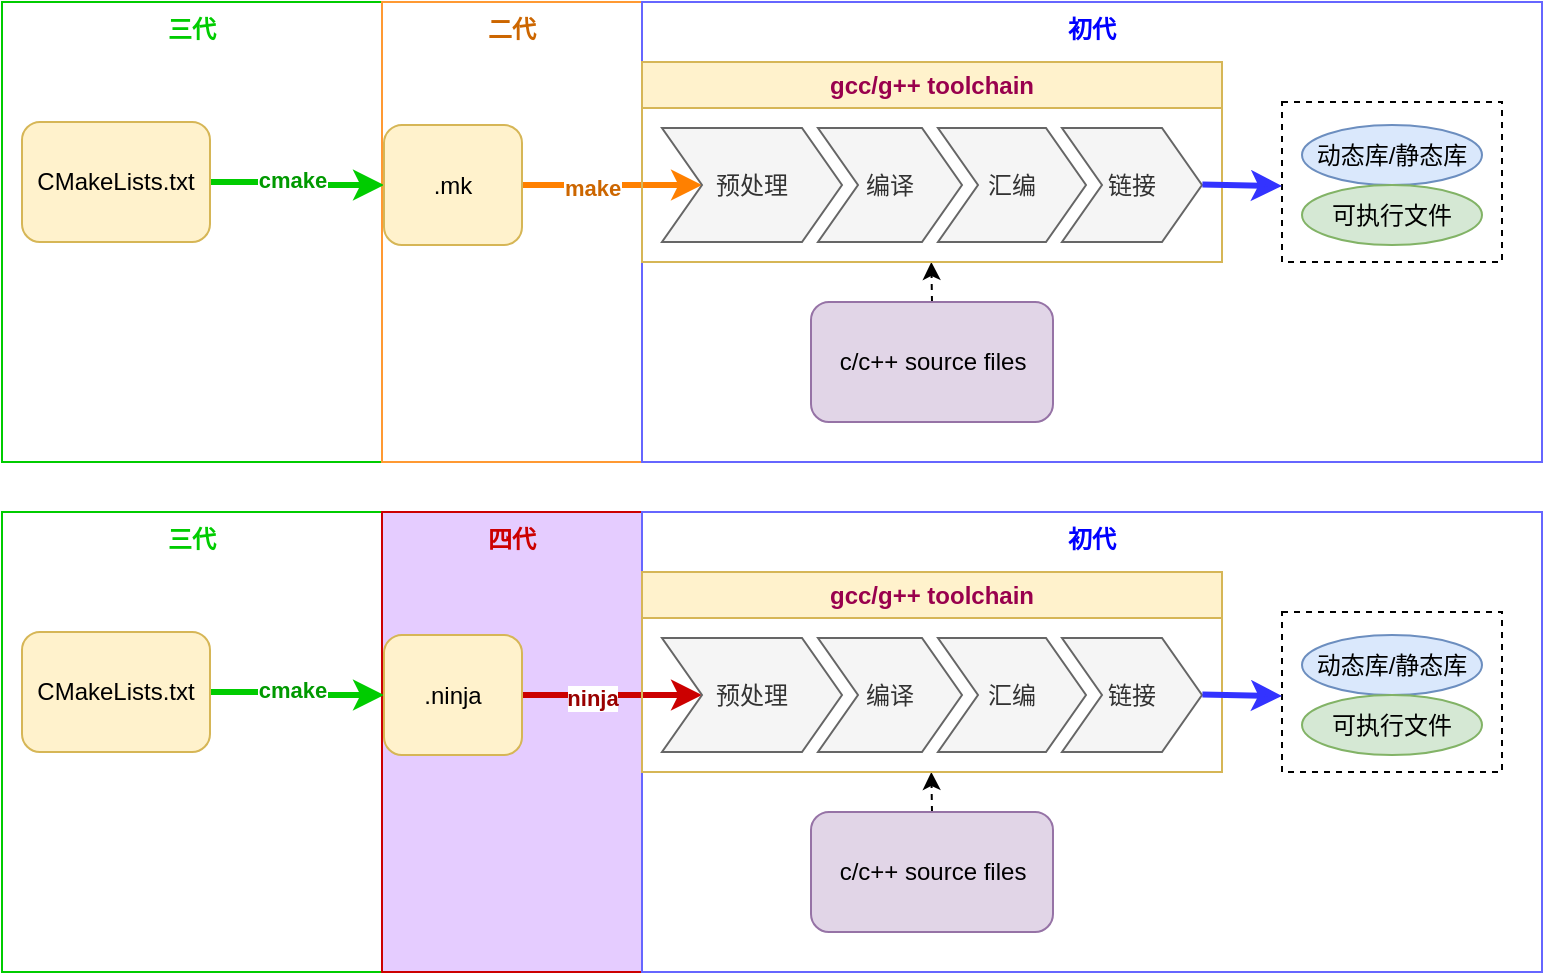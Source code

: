<mxfile version="22.1.16" type="github">
  <diagram name="第 1 页" id="wux_IqHQ8Wf4AbaftWKg">
    <mxGraphModel dx="1094" dy="650" grid="0" gridSize="10" guides="1" tooltips="1" connect="1" arrows="1" fold="1" page="0" pageScale="1" pageWidth="1169" pageHeight="827" math="0" shadow="0">
      <root>
        <mxCell id="0" />
        <mxCell id="1" parent="0" />
        <mxCell id="bOmouLmQHQ1E_hBL-qIi-51" value="三代" style="rounded=0;whiteSpace=wrap;html=1;strokeColor=#00CC00;verticalAlign=top;fontStyle=1;fontColor=#00CC00;movable=0;resizable=0;rotatable=0;deletable=0;editable=0;locked=1;connectable=0;" vertex="1" parent="1">
          <mxGeometry x="90" y="10" width="190" height="230" as="geometry" />
        </mxCell>
        <mxCell id="bOmouLmQHQ1E_hBL-qIi-50" value="二代" style="rounded=0;whiteSpace=wrap;html=1;strokeColor=#FF9933;verticalAlign=top;fontStyle=1;fontColor=#CC6600;movable=0;resizable=0;rotatable=0;deletable=0;editable=0;locked=1;connectable=0;" vertex="1" parent="1">
          <mxGeometry x="280" y="10" width="130" height="230" as="geometry" />
        </mxCell>
        <mxCell id="bOmouLmQHQ1E_hBL-qIi-49" value="初代" style="rounded=0;whiteSpace=wrap;html=1;strokeColor=#6666FF;verticalAlign=top;fontStyle=1;fontColor=#0000FF;movable=0;resizable=0;rotatable=0;deletable=0;editable=0;locked=1;connectable=0;" vertex="1" parent="1">
          <mxGeometry x="410" y="10" width="450" height="230" as="geometry" />
        </mxCell>
        <mxCell id="bOmouLmQHQ1E_hBL-qIi-45" value="" style="rounded=0;whiteSpace=wrap;html=1;dashed=1;fillColor=none;movable=0;resizable=0;rotatable=0;deletable=0;editable=0;locked=1;connectable=0;" vertex="1" parent="1">
          <mxGeometry x="730" y="60" width="110" height="80" as="geometry" />
        </mxCell>
        <mxCell id="bOmouLmQHQ1E_hBL-qIi-47" style="edgeStyle=orthogonalEdgeStyle;rounded=0;orthogonalLoop=1;jettySize=auto;html=1;exitX=0.5;exitY=0;exitDx=0;exitDy=0;dashed=1;movable=0;resizable=0;rotatable=0;deletable=0;editable=0;locked=1;connectable=0;" edge="1" parent="1" source="bOmouLmQHQ1E_hBL-qIi-1">
          <mxGeometry relative="1" as="geometry">
            <mxPoint x="554.667" y="140" as="targetPoint" />
          </mxGeometry>
        </mxCell>
        <mxCell id="bOmouLmQHQ1E_hBL-qIi-1" value="c/c++ source files" style="rounded=1;whiteSpace=wrap;html=1;fillColor=#e1d5e7;strokeColor=#9673a6;movable=0;resizable=0;rotatable=0;deletable=0;editable=0;locked=1;connectable=0;" vertex="1" parent="1">
          <mxGeometry x="494.5" y="160" width="121" height="60" as="geometry" />
        </mxCell>
        <mxCell id="bOmouLmQHQ1E_hBL-qIi-5" style="edgeStyle=orthogonalEdgeStyle;rounded=0;orthogonalLoop=1;jettySize=auto;html=1;exitX=1;exitY=0.5;exitDx=0;exitDy=0;strokeWidth=3;strokeColor=#00CC00;movable=0;resizable=0;rotatable=0;deletable=0;editable=0;locked=1;connectable=0;" edge="1" parent="1" source="bOmouLmQHQ1E_hBL-qIi-3" target="bOmouLmQHQ1E_hBL-qIi-4">
          <mxGeometry relative="1" as="geometry" />
        </mxCell>
        <mxCell id="bOmouLmQHQ1E_hBL-qIi-6" value="cmake" style="edgeLabel;html=1;align=center;verticalAlign=middle;resizable=0;points=[];fontStyle=1;fontColor=#009900;movable=0;rotatable=0;deletable=0;editable=0;locked=1;connectable=0;" vertex="1" connectable="0" parent="bOmouLmQHQ1E_hBL-qIi-5">
          <mxGeometry x="-0.086" y="1" relative="1" as="geometry">
            <mxPoint as="offset" />
          </mxGeometry>
        </mxCell>
        <mxCell id="bOmouLmQHQ1E_hBL-qIi-3" value="CMakeLists.txt" style="rounded=1;whiteSpace=wrap;html=1;fillColor=#fff2cc;strokeColor=#d6b656;movable=0;resizable=0;rotatable=0;deletable=0;editable=0;locked=1;connectable=0;" vertex="1" parent="1">
          <mxGeometry x="100" y="70" width="94" height="60" as="geometry" />
        </mxCell>
        <mxCell id="bOmouLmQHQ1E_hBL-qIi-8" style="edgeStyle=orthogonalEdgeStyle;rounded=0;orthogonalLoop=1;jettySize=auto;html=1;exitX=1;exitY=0.5;exitDx=0;exitDy=0;strokeWidth=3;strokeColor=#FF8000;movable=0;resizable=0;rotatable=0;deletable=0;editable=0;locked=1;connectable=0;" edge="1" parent="1" source="bOmouLmQHQ1E_hBL-qIi-4" target="bOmouLmQHQ1E_hBL-qIi-21">
          <mxGeometry relative="1" as="geometry">
            <mxPoint x="530" y="60" as="targetPoint" />
          </mxGeometry>
        </mxCell>
        <mxCell id="bOmouLmQHQ1E_hBL-qIi-30" value="make" style="edgeLabel;html=1;align=center;verticalAlign=middle;resizable=0;points=[];fontStyle=1;fontColor=#CC6600;movable=0;rotatable=0;deletable=0;editable=0;locked=1;connectable=0;" vertex="1" connectable="0" parent="bOmouLmQHQ1E_hBL-qIi-8">
          <mxGeometry x="-0.233" relative="1" as="geometry">
            <mxPoint y="1" as="offset" />
          </mxGeometry>
        </mxCell>
        <mxCell id="bOmouLmQHQ1E_hBL-qIi-4" value=".mk" style="rounded=1;whiteSpace=wrap;html=1;fillColor=#fff2cc;strokeColor=#d6b656;movable=0;resizable=0;rotatable=0;deletable=0;editable=0;locked=1;connectable=0;" vertex="1" parent="1">
          <mxGeometry x="281" y="71.5" width="69" height="60" as="geometry" />
        </mxCell>
        <mxCell id="bOmouLmQHQ1E_hBL-qIi-20" value="&lt;font color=&quot;#99004d&quot;&gt;gcc/g++ toolchain&lt;/font&gt;" style="swimlane;childLayout=stackLayout;horizontal=1;fillColor=#fff2cc;horizontalStack=1;resizeParent=1;resizeParentMax=0;resizeLast=0;collapsible=0;strokeColor=#d6b656;stackBorder=10;stackSpacing=-12;resizable=0;align=center;points=[];whiteSpace=wrap;html=1;movable=0;rotatable=0;deletable=0;editable=0;locked=1;connectable=0;" vertex="1" parent="1">
          <mxGeometry x="410" y="40" width="290" height="100" as="geometry" />
        </mxCell>
        <mxCell id="bOmouLmQHQ1E_hBL-qIi-21" value="预处理" style="shape=step;perimeter=stepPerimeter;fixedSize=1;points=[];whiteSpace=wrap;html=1;fillColor=#f5f5f5;fontColor=#333333;strokeColor=#666666;movable=0;resizable=0;rotatable=0;deletable=0;editable=0;locked=1;connectable=0;" vertex="1" parent="bOmouLmQHQ1E_hBL-qIi-20">
          <mxGeometry x="10" y="33" width="90" height="57" as="geometry" />
        </mxCell>
        <mxCell id="bOmouLmQHQ1E_hBL-qIi-22" value="编译" style="shape=step;perimeter=stepPerimeter;fixedSize=1;points=[];whiteSpace=wrap;html=1;fillColor=#f5f5f5;fontColor=#333333;strokeColor=#666666;movable=0;resizable=0;rotatable=0;deletable=0;editable=0;locked=1;connectable=0;" vertex="1" parent="bOmouLmQHQ1E_hBL-qIi-20">
          <mxGeometry x="88" y="33" width="72" height="57" as="geometry" />
        </mxCell>
        <mxCell id="bOmouLmQHQ1E_hBL-qIi-23" value="汇编" style="shape=step;perimeter=stepPerimeter;fixedSize=1;points=[];whiteSpace=wrap;html=1;fillColor=#f5f5f5;fontColor=#333333;strokeColor=#666666;movable=0;resizable=0;rotatable=0;deletable=0;editable=0;locked=1;connectable=0;" vertex="1" parent="bOmouLmQHQ1E_hBL-qIi-20">
          <mxGeometry x="148" y="33" width="74" height="57" as="geometry" />
        </mxCell>
        <mxCell id="bOmouLmQHQ1E_hBL-qIi-24" value="链接" style="shape=step;perimeter=stepPerimeter;fixedSize=1;points=[];whiteSpace=wrap;html=1;fillColor=#f5f5f5;fontColor=#333333;strokeColor=#666666;movable=0;resizable=0;rotatable=0;deletable=0;editable=0;locked=1;connectable=0;" vertex="1" parent="bOmouLmQHQ1E_hBL-qIi-20">
          <mxGeometry x="210" y="33" width="70" height="57" as="geometry" />
        </mxCell>
        <mxCell id="bOmouLmQHQ1E_hBL-qIi-41" value="" style="endArrow=classic;html=1;rounded=0;exitX=1.003;exitY=0.496;exitDx=0;exitDy=0;exitPerimeter=0;strokeWidth=3;strokeColor=#3333FF;movable=0;resizable=0;rotatable=0;deletable=0;editable=0;locked=1;connectable=0;" edge="1" parent="1" source="bOmouLmQHQ1E_hBL-qIi-24">
          <mxGeometry width="50" height="50" relative="1" as="geometry">
            <mxPoint x="720" y="130" as="sourcePoint" />
            <mxPoint x="730" y="102" as="targetPoint" />
          </mxGeometry>
        </mxCell>
        <mxCell id="bOmouLmQHQ1E_hBL-qIi-44" value="动态库/静态库" style="shape=ellipse;html=1;dashed=0;whiteSpace=wrap;perimeter=ellipsePerimeter;fillColor=#dae8fc;strokeColor=#6c8ebf;movable=0;resizable=0;rotatable=0;deletable=0;editable=0;locked=1;connectable=0;" vertex="1" parent="1">
          <mxGeometry x="740" y="71.5" width="90" height="30" as="geometry" />
        </mxCell>
        <mxCell id="bOmouLmQHQ1E_hBL-qIi-43" value="可执行文件" style="shape=ellipse;html=1;dashed=0;whiteSpace=wrap;perimeter=ellipsePerimeter;fillColor=#d5e8d4;strokeColor=#82b366;movable=0;resizable=0;rotatable=0;deletable=0;editable=0;locked=1;connectable=0;" vertex="1" parent="1">
          <mxGeometry x="740" y="101.5" width="90" height="30" as="geometry" />
        </mxCell>
        <mxCell id="bOmouLmQHQ1E_hBL-qIi-53" value="三代" style="rounded=0;whiteSpace=wrap;html=1;strokeColor=#00CC00;verticalAlign=top;fontStyle=1;fontColor=#00CC00;movable=0;resizable=0;rotatable=0;deletable=0;editable=0;locked=1;connectable=0;" vertex="1" parent="1">
          <mxGeometry x="90" y="265" width="190" height="230" as="geometry" />
        </mxCell>
        <mxCell id="bOmouLmQHQ1E_hBL-qIi-54" value="四代" style="rounded=0;whiteSpace=wrap;html=1;strokeColor=#CC0000;verticalAlign=top;fontStyle=1;fontColor=#CC0000;fillColor=#E5CCFF;movable=0;resizable=0;rotatable=0;deletable=0;editable=0;locked=1;connectable=0;" vertex="1" parent="1">
          <mxGeometry x="280" y="265" width="130" height="230" as="geometry" />
        </mxCell>
        <mxCell id="bOmouLmQHQ1E_hBL-qIi-55" value="初代" style="rounded=0;whiteSpace=wrap;html=1;strokeColor=#6666FF;verticalAlign=top;fontStyle=1;fontColor=#0000FF;movable=0;resizable=0;rotatable=0;deletable=0;editable=0;locked=1;connectable=0;" vertex="1" parent="1">
          <mxGeometry x="410" y="265" width="450" height="230" as="geometry" />
        </mxCell>
        <mxCell id="bOmouLmQHQ1E_hBL-qIi-56" value="" style="rounded=0;whiteSpace=wrap;html=1;dashed=1;fillColor=none;movable=0;resizable=0;rotatable=0;deletable=0;editable=0;locked=1;connectable=0;" vertex="1" parent="1">
          <mxGeometry x="730" y="315" width="110" height="80" as="geometry" />
        </mxCell>
        <mxCell id="bOmouLmQHQ1E_hBL-qIi-57" style="edgeStyle=orthogonalEdgeStyle;rounded=0;orthogonalLoop=1;jettySize=auto;html=1;exitX=0.5;exitY=0;exitDx=0;exitDy=0;dashed=1;movable=0;resizable=0;rotatable=0;deletable=0;editable=0;locked=1;connectable=0;" edge="1" parent="1" source="bOmouLmQHQ1E_hBL-qIi-58">
          <mxGeometry relative="1" as="geometry">
            <mxPoint x="554.667" y="395" as="targetPoint" />
          </mxGeometry>
        </mxCell>
        <mxCell id="bOmouLmQHQ1E_hBL-qIi-58" value="c/c++ source files" style="rounded=1;whiteSpace=wrap;html=1;fillColor=#e1d5e7;strokeColor=#9673a6;movable=0;resizable=0;rotatable=0;deletable=0;editable=0;locked=1;connectable=0;" vertex="1" parent="1">
          <mxGeometry x="494.5" y="415" width="121" height="60" as="geometry" />
        </mxCell>
        <mxCell id="bOmouLmQHQ1E_hBL-qIi-59" style="edgeStyle=orthogonalEdgeStyle;rounded=0;orthogonalLoop=1;jettySize=auto;html=1;exitX=1;exitY=0.5;exitDx=0;exitDy=0;strokeWidth=3;strokeColor=#00CC00;movable=0;resizable=0;rotatable=0;deletable=0;editable=0;locked=1;connectable=0;" edge="1" parent="1" source="bOmouLmQHQ1E_hBL-qIi-61" target="bOmouLmQHQ1E_hBL-qIi-64">
          <mxGeometry relative="1" as="geometry" />
        </mxCell>
        <mxCell id="bOmouLmQHQ1E_hBL-qIi-60" value="cmake" style="edgeLabel;html=1;align=center;verticalAlign=middle;resizable=0;points=[];fontStyle=1;fontColor=#009900;movable=0;rotatable=0;deletable=0;editable=0;locked=1;connectable=0;" vertex="1" connectable="0" parent="bOmouLmQHQ1E_hBL-qIi-59">
          <mxGeometry x="-0.086" y="1" relative="1" as="geometry">
            <mxPoint as="offset" />
          </mxGeometry>
        </mxCell>
        <mxCell id="bOmouLmQHQ1E_hBL-qIi-61" value="CMakeLists.txt" style="rounded=1;whiteSpace=wrap;html=1;fillColor=#fff2cc;strokeColor=#d6b656;movable=0;resizable=0;rotatable=0;deletable=0;editable=0;locked=1;connectable=0;" vertex="1" parent="1">
          <mxGeometry x="100" y="325" width="94" height="60" as="geometry" />
        </mxCell>
        <mxCell id="bOmouLmQHQ1E_hBL-qIi-62" style="edgeStyle=orthogonalEdgeStyle;rounded=0;orthogonalLoop=1;jettySize=auto;html=1;exitX=1;exitY=0.5;exitDx=0;exitDy=0;strokeWidth=3;strokeColor=#CC0000;movable=0;resizable=0;rotatable=0;deletable=0;editable=0;locked=1;connectable=0;" edge="1" parent="1" source="bOmouLmQHQ1E_hBL-qIi-64" target="bOmouLmQHQ1E_hBL-qIi-66">
          <mxGeometry relative="1" as="geometry">
            <mxPoint x="530" y="315" as="targetPoint" />
          </mxGeometry>
        </mxCell>
        <mxCell id="bOmouLmQHQ1E_hBL-qIi-63" value="ninja" style="edgeLabel;html=1;align=center;verticalAlign=middle;resizable=0;points=[];fontStyle=1;fontColor=#990000;movable=0;rotatable=0;deletable=0;editable=0;locked=1;connectable=0;" vertex="1" connectable="0" parent="bOmouLmQHQ1E_hBL-qIi-62">
          <mxGeometry x="-0.233" relative="1" as="geometry">
            <mxPoint y="1" as="offset" />
          </mxGeometry>
        </mxCell>
        <mxCell id="bOmouLmQHQ1E_hBL-qIi-64" value=".ninja" style="rounded=1;whiteSpace=wrap;html=1;fillColor=#fff2cc;strokeColor=#d6b656;movable=0;resizable=0;rotatable=0;deletable=0;editable=0;locked=1;connectable=0;" vertex="1" parent="1">
          <mxGeometry x="281" y="326.5" width="69" height="60" as="geometry" />
        </mxCell>
        <mxCell id="bOmouLmQHQ1E_hBL-qIi-65" value="&lt;font color=&quot;#99004d&quot;&gt;gcc/g++ toolchain&lt;/font&gt;" style="swimlane;childLayout=stackLayout;horizontal=1;fillColor=#fff2cc;horizontalStack=1;resizeParent=1;resizeParentMax=0;resizeLast=0;collapsible=0;strokeColor=#d6b656;stackBorder=10;stackSpacing=-12;resizable=0;align=center;points=[];whiteSpace=wrap;html=1;movable=0;rotatable=0;deletable=0;editable=0;locked=1;connectable=0;" vertex="1" parent="1">
          <mxGeometry x="410" y="295" width="290" height="100" as="geometry" />
        </mxCell>
        <mxCell id="bOmouLmQHQ1E_hBL-qIi-66" value="预处理" style="shape=step;perimeter=stepPerimeter;fixedSize=1;points=[];whiteSpace=wrap;html=1;fillColor=#f5f5f5;fontColor=#333333;strokeColor=#666666;movable=0;resizable=0;rotatable=0;deletable=0;editable=0;locked=1;connectable=0;" vertex="1" parent="bOmouLmQHQ1E_hBL-qIi-65">
          <mxGeometry x="10" y="33" width="90" height="57" as="geometry" />
        </mxCell>
        <mxCell id="bOmouLmQHQ1E_hBL-qIi-67" value="编译" style="shape=step;perimeter=stepPerimeter;fixedSize=1;points=[];whiteSpace=wrap;html=1;fillColor=#f5f5f5;fontColor=#333333;strokeColor=#666666;movable=0;resizable=0;rotatable=0;deletable=0;editable=0;locked=1;connectable=0;" vertex="1" parent="bOmouLmQHQ1E_hBL-qIi-65">
          <mxGeometry x="88" y="33" width="72" height="57" as="geometry" />
        </mxCell>
        <mxCell id="bOmouLmQHQ1E_hBL-qIi-68" value="汇编" style="shape=step;perimeter=stepPerimeter;fixedSize=1;points=[];whiteSpace=wrap;html=1;fillColor=#f5f5f5;fontColor=#333333;strokeColor=#666666;movable=0;resizable=0;rotatable=0;deletable=0;editable=0;locked=1;connectable=0;" vertex="1" parent="bOmouLmQHQ1E_hBL-qIi-65">
          <mxGeometry x="148" y="33" width="74" height="57" as="geometry" />
        </mxCell>
        <mxCell id="bOmouLmQHQ1E_hBL-qIi-69" value="链接" style="shape=step;perimeter=stepPerimeter;fixedSize=1;points=[];whiteSpace=wrap;html=1;fillColor=#f5f5f5;fontColor=#333333;strokeColor=#666666;movable=0;resizable=0;rotatable=0;deletable=0;editable=0;locked=1;connectable=0;" vertex="1" parent="bOmouLmQHQ1E_hBL-qIi-65">
          <mxGeometry x="210" y="33" width="70" height="57" as="geometry" />
        </mxCell>
        <mxCell id="bOmouLmQHQ1E_hBL-qIi-70" value="" style="endArrow=classic;html=1;rounded=0;exitX=1.003;exitY=0.496;exitDx=0;exitDy=0;exitPerimeter=0;strokeWidth=3;strokeColor=#3333FF;movable=0;resizable=0;rotatable=0;deletable=0;editable=0;locked=1;connectable=0;" edge="1" parent="1" source="bOmouLmQHQ1E_hBL-qIi-69">
          <mxGeometry width="50" height="50" relative="1" as="geometry">
            <mxPoint x="720" y="385" as="sourcePoint" />
            <mxPoint x="730" y="357" as="targetPoint" />
          </mxGeometry>
        </mxCell>
        <mxCell id="bOmouLmQHQ1E_hBL-qIi-71" value="动态库/静态库" style="shape=ellipse;html=1;dashed=0;whiteSpace=wrap;perimeter=ellipsePerimeter;fillColor=#dae8fc;strokeColor=#6c8ebf;movable=0;resizable=0;rotatable=0;deletable=0;editable=0;locked=1;connectable=0;" vertex="1" parent="1">
          <mxGeometry x="740" y="326.5" width="90" height="30" as="geometry" />
        </mxCell>
        <mxCell id="bOmouLmQHQ1E_hBL-qIi-72" value="可执行文件" style="shape=ellipse;html=1;dashed=0;whiteSpace=wrap;perimeter=ellipsePerimeter;fillColor=#d5e8d4;strokeColor=#82b366;movable=0;resizable=0;rotatable=0;deletable=0;editable=0;locked=1;connectable=0;" vertex="1" parent="1">
          <mxGeometry x="740" y="356.5" width="90" height="30" as="geometry" />
        </mxCell>
        <mxCell id="bOmouLmQHQ1E_hBL-qIi-73" value="三代" style="rounded=0;whiteSpace=wrap;html=1;strokeColor=#00CC00;verticalAlign=top;fontStyle=1;fontColor=#00CC00;movable=0;resizable=0;rotatable=0;deletable=0;editable=0;locked=1;connectable=0;" vertex="1" parent="1">
          <mxGeometry x="90" y="265" width="190" height="230" as="geometry" />
        </mxCell>
        <mxCell id="bOmouLmQHQ1E_hBL-qIi-74" value="四代" style="rounded=0;whiteSpace=wrap;html=1;strokeColor=#CC0000;verticalAlign=top;fontStyle=1;fontColor=#CC0000;fillColor=#E5CCFF;movable=0;resizable=0;rotatable=0;deletable=0;editable=0;locked=1;connectable=0;" vertex="1" parent="1">
          <mxGeometry x="280" y="265" width="130" height="230" as="geometry" />
        </mxCell>
        <mxCell id="bOmouLmQHQ1E_hBL-qIi-75" value="初代" style="rounded=0;whiteSpace=wrap;html=1;strokeColor=#6666FF;verticalAlign=top;fontStyle=1;fontColor=#0000FF;movable=0;resizable=0;rotatable=0;deletable=0;editable=0;locked=1;connectable=0;" vertex="1" parent="1">
          <mxGeometry x="410" y="265" width="450" height="230" as="geometry" />
        </mxCell>
        <mxCell id="bOmouLmQHQ1E_hBL-qIi-76" value="" style="rounded=0;whiteSpace=wrap;html=1;dashed=1;fillColor=none;movable=0;resizable=0;rotatable=0;deletable=0;editable=0;locked=1;connectable=0;" vertex="1" parent="1">
          <mxGeometry x="730" y="315" width="110" height="80" as="geometry" />
        </mxCell>
        <mxCell id="bOmouLmQHQ1E_hBL-qIi-77" style="edgeStyle=orthogonalEdgeStyle;rounded=0;orthogonalLoop=1;jettySize=auto;html=1;exitX=0.5;exitY=0;exitDx=0;exitDy=0;dashed=1;movable=0;resizable=0;rotatable=0;deletable=0;editable=0;locked=1;connectable=0;" edge="1" parent="1" source="bOmouLmQHQ1E_hBL-qIi-78">
          <mxGeometry relative="1" as="geometry">
            <mxPoint x="554.667" y="395" as="targetPoint" />
          </mxGeometry>
        </mxCell>
        <mxCell id="bOmouLmQHQ1E_hBL-qIi-78" value="c/c++ source files" style="rounded=1;whiteSpace=wrap;html=1;fillColor=#e1d5e7;strokeColor=#9673a6;movable=0;resizable=0;rotatable=0;deletable=0;editable=0;locked=1;connectable=0;" vertex="1" parent="1">
          <mxGeometry x="494.5" y="415" width="121" height="60" as="geometry" />
        </mxCell>
        <mxCell id="bOmouLmQHQ1E_hBL-qIi-79" style="edgeStyle=orthogonalEdgeStyle;rounded=0;orthogonalLoop=1;jettySize=auto;html=1;exitX=1;exitY=0.5;exitDx=0;exitDy=0;strokeWidth=3;strokeColor=#00CC00;movable=0;resizable=0;rotatable=0;deletable=0;editable=0;locked=1;connectable=0;" edge="1" parent="1" source="bOmouLmQHQ1E_hBL-qIi-81" target="bOmouLmQHQ1E_hBL-qIi-84">
          <mxGeometry relative="1" as="geometry" />
        </mxCell>
        <mxCell id="bOmouLmQHQ1E_hBL-qIi-80" value="cmake" style="edgeLabel;html=1;align=center;verticalAlign=middle;resizable=0;points=[];fontStyle=1;fontColor=#009900;movable=0;rotatable=0;deletable=0;editable=0;locked=1;connectable=0;" vertex="1" connectable="0" parent="bOmouLmQHQ1E_hBL-qIi-79">
          <mxGeometry x="-0.086" y="1" relative="1" as="geometry">
            <mxPoint as="offset" />
          </mxGeometry>
        </mxCell>
        <mxCell id="bOmouLmQHQ1E_hBL-qIi-81" value="CMakeLists.txt" style="rounded=1;whiteSpace=wrap;html=1;fillColor=#fff2cc;strokeColor=#d6b656;movable=0;resizable=0;rotatable=0;deletable=0;editable=0;locked=1;connectable=0;" vertex="1" parent="1">
          <mxGeometry x="100" y="325" width="94" height="60" as="geometry" />
        </mxCell>
        <mxCell id="bOmouLmQHQ1E_hBL-qIi-82" style="edgeStyle=orthogonalEdgeStyle;rounded=0;orthogonalLoop=1;jettySize=auto;html=1;exitX=1;exitY=0.5;exitDx=0;exitDy=0;strokeWidth=3;strokeColor=#CC0000;movable=0;resizable=0;rotatable=0;deletable=0;editable=0;locked=1;connectable=0;" edge="1" parent="1" source="bOmouLmQHQ1E_hBL-qIi-84" target="bOmouLmQHQ1E_hBL-qIi-86">
          <mxGeometry relative="1" as="geometry">
            <mxPoint x="530" y="315" as="targetPoint" />
          </mxGeometry>
        </mxCell>
        <mxCell id="bOmouLmQHQ1E_hBL-qIi-83" value="ninja" style="edgeLabel;html=1;align=center;verticalAlign=middle;resizable=0;points=[];fontStyle=1;fontColor=#990000;movable=0;rotatable=0;deletable=0;editable=0;locked=1;connectable=0;" vertex="1" connectable="0" parent="bOmouLmQHQ1E_hBL-qIi-82">
          <mxGeometry x="-0.233" relative="1" as="geometry">
            <mxPoint y="1" as="offset" />
          </mxGeometry>
        </mxCell>
        <mxCell id="bOmouLmQHQ1E_hBL-qIi-84" value=".ninja" style="rounded=1;whiteSpace=wrap;html=1;fillColor=#fff2cc;strokeColor=#d6b656;movable=0;resizable=0;rotatable=0;deletable=0;editable=0;locked=1;connectable=0;" vertex="1" parent="1">
          <mxGeometry x="281" y="326.5" width="69" height="60" as="geometry" />
        </mxCell>
        <mxCell id="bOmouLmQHQ1E_hBL-qIi-85" value="&lt;font color=&quot;#99004d&quot;&gt;gcc/g++ toolchain&lt;/font&gt;" style="swimlane;childLayout=stackLayout;horizontal=1;fillColor=#fff2cc;horizontalStack=1;resizeParent=1;resizeParentMax=0;resizeLast=0;collapsible=0;strokeColor=#d6b656;stackBorder=10;stackSpacing=-12;resizable=0;align=center;points=[];whiteSpace=wrap;html=1;movable=0;rotatable=0;deletable=0;editable=0;locked=1;connectable=0;" vertex="1" parent="1">
          <mxGeometry x="410" y="295" width="290" height="100" as="geometry" />
        </mxCell>
        <mxCell id="bOmouLmQHQ1E_hBL-qIi-86" value="预处理" style="shape=step;perimeter=stepPerimeter;fixedSize=1;points=[];whiteSpace=wrap;html=1;fillColor=#f5f5f5;fontColor=#333333;strokeColor=#666666;movable=0;resizable=0;rotatable=0;deletable=0;editable=0;locked=1;connectable=0;" vertex="1" parent="bOmouLmQHQ1E_hBL-qIi-85">
          <mxGeometry x="10" y="33" width="90" height="57" as="geometry" />
        </mxCell>
        <mxCell id="bOmouLmQHQ1E_hBL-qIi-87" value="编译" style="shape=step;perimeter=stepPerimeter;fixedSize=1;points=[];whiteSpace=wrap;html=1;fillColor=#f5f5f5;fontColor=#333333;strokeColor=#666666;movable=0;resizable=0;rotatable=0;deletable=0;editable=0;locked=1;connectable=0;" vertex="1" parent="bOmouLmQHQ1E_hBL-qIi-85">
          <mxGeometry x="88" y="33" width="72" height="57" as="geometry" />
        </mxCell>
        <mxCell id="bOmouLmQHQ1E_hBL-qIi-88" value="汇编" style="shape=step;perimeter=stepPerimeter;fixedSize=1;points=[];whiteSpace=wrap;html=1;fillColor=#f5f5f5;fontColor=#333333;strokeColor=#666666;movable=0;resizable=0;rotatable=0;deletable=0;editable=0;locked=1;connectable=0;" vertex="1" parent="bOmouLmQHQ1E_hBL-qIi-85">
          <mxGeometry x="148" y="33" width="74" height="57" as="geometry" />
        </mxCell>
        <mxCell id="bOmouLmQHQ1E_hBL-qIi-89" value="链接" style="shape=step;perimeter=stepPerimeter;fixedSize=1;points=[];whiteSpace=wrap;html=1;fillColor=#f5f5f5;fontColor=#333333;strokeColor=#666666;movable=0;resizable=0;rotatable=0;deletable=0;editable=0;locked=1;connectable=0;" vertex="1" parent="bOmouLmQHQ1E_hBL-qIi-85">
          <mxGeometry x="210" y="33" width="70" height="57" as="geometry" />
        </mxCell>
        <mxCell id="bOmouLmQHQ1E_hBL-qIi-90" value="" style="endArrow=classic;html=1;rounded=0;exitX=1.003;exitY=0.496;exitDx=0;exitDy=0;exitPerimeter=0;strokeWidth=3;strokeColor=#3333FF;movable=0;resizable=0;rotatable=0;deletable=0;editable=0;locked=1;connectable=0;" edge="1" parent="1" source="bOmouLmQHQ1E_hBL-qIi-89">
          <mxGeometry width="50" height="50" relative="1" as="geometry">
            <mxPoint x="720" y="385" as="sourcePoint" />
            <mxPoint x="730" y="357" as="targetPoint" />
          </mxGeometry>
        </mxCell>
        <mxCell id="bOmouLmQHQ1E_hBL-qIi-91" value="动态库/静态库" style="shape=ellipse;html=1;dashed=0;whiteSpace=wrap;perimeter=ellipsePerimeter;fillColor=#dae8fc;strokeColor=#6c8ebf;movable=0;resizable=0;rotatable=0;deletable=0;editable=0;locked=1;connectable=0;" vertex="1" parent="1">
          <mxGeometry x="740" y="326.5" width="90" height="30" as="geometry" />
        </mxCell>
        <mxCell id="bOmouLmQHQ1E_hBL-qIi-92" value="可执行文件" style="shape=ellipse;html=1;dashed=0;whiteSpace=wrap;perimeter=ellipsePerimeter;fillColor=#d5e8d4;strokeColor=#82b366;movable=0;resizable=0;rotatable=0;deletable=0;editable=0;locked=1;connectable=0;" vertex="1" parent="1">
          <mxGeometry x="740" y="356.5" width="90" height="30" as="geometry" />
        </mxCell>
      </root>
    </mxGraphModel>
  </diagram>
</mxfile>
